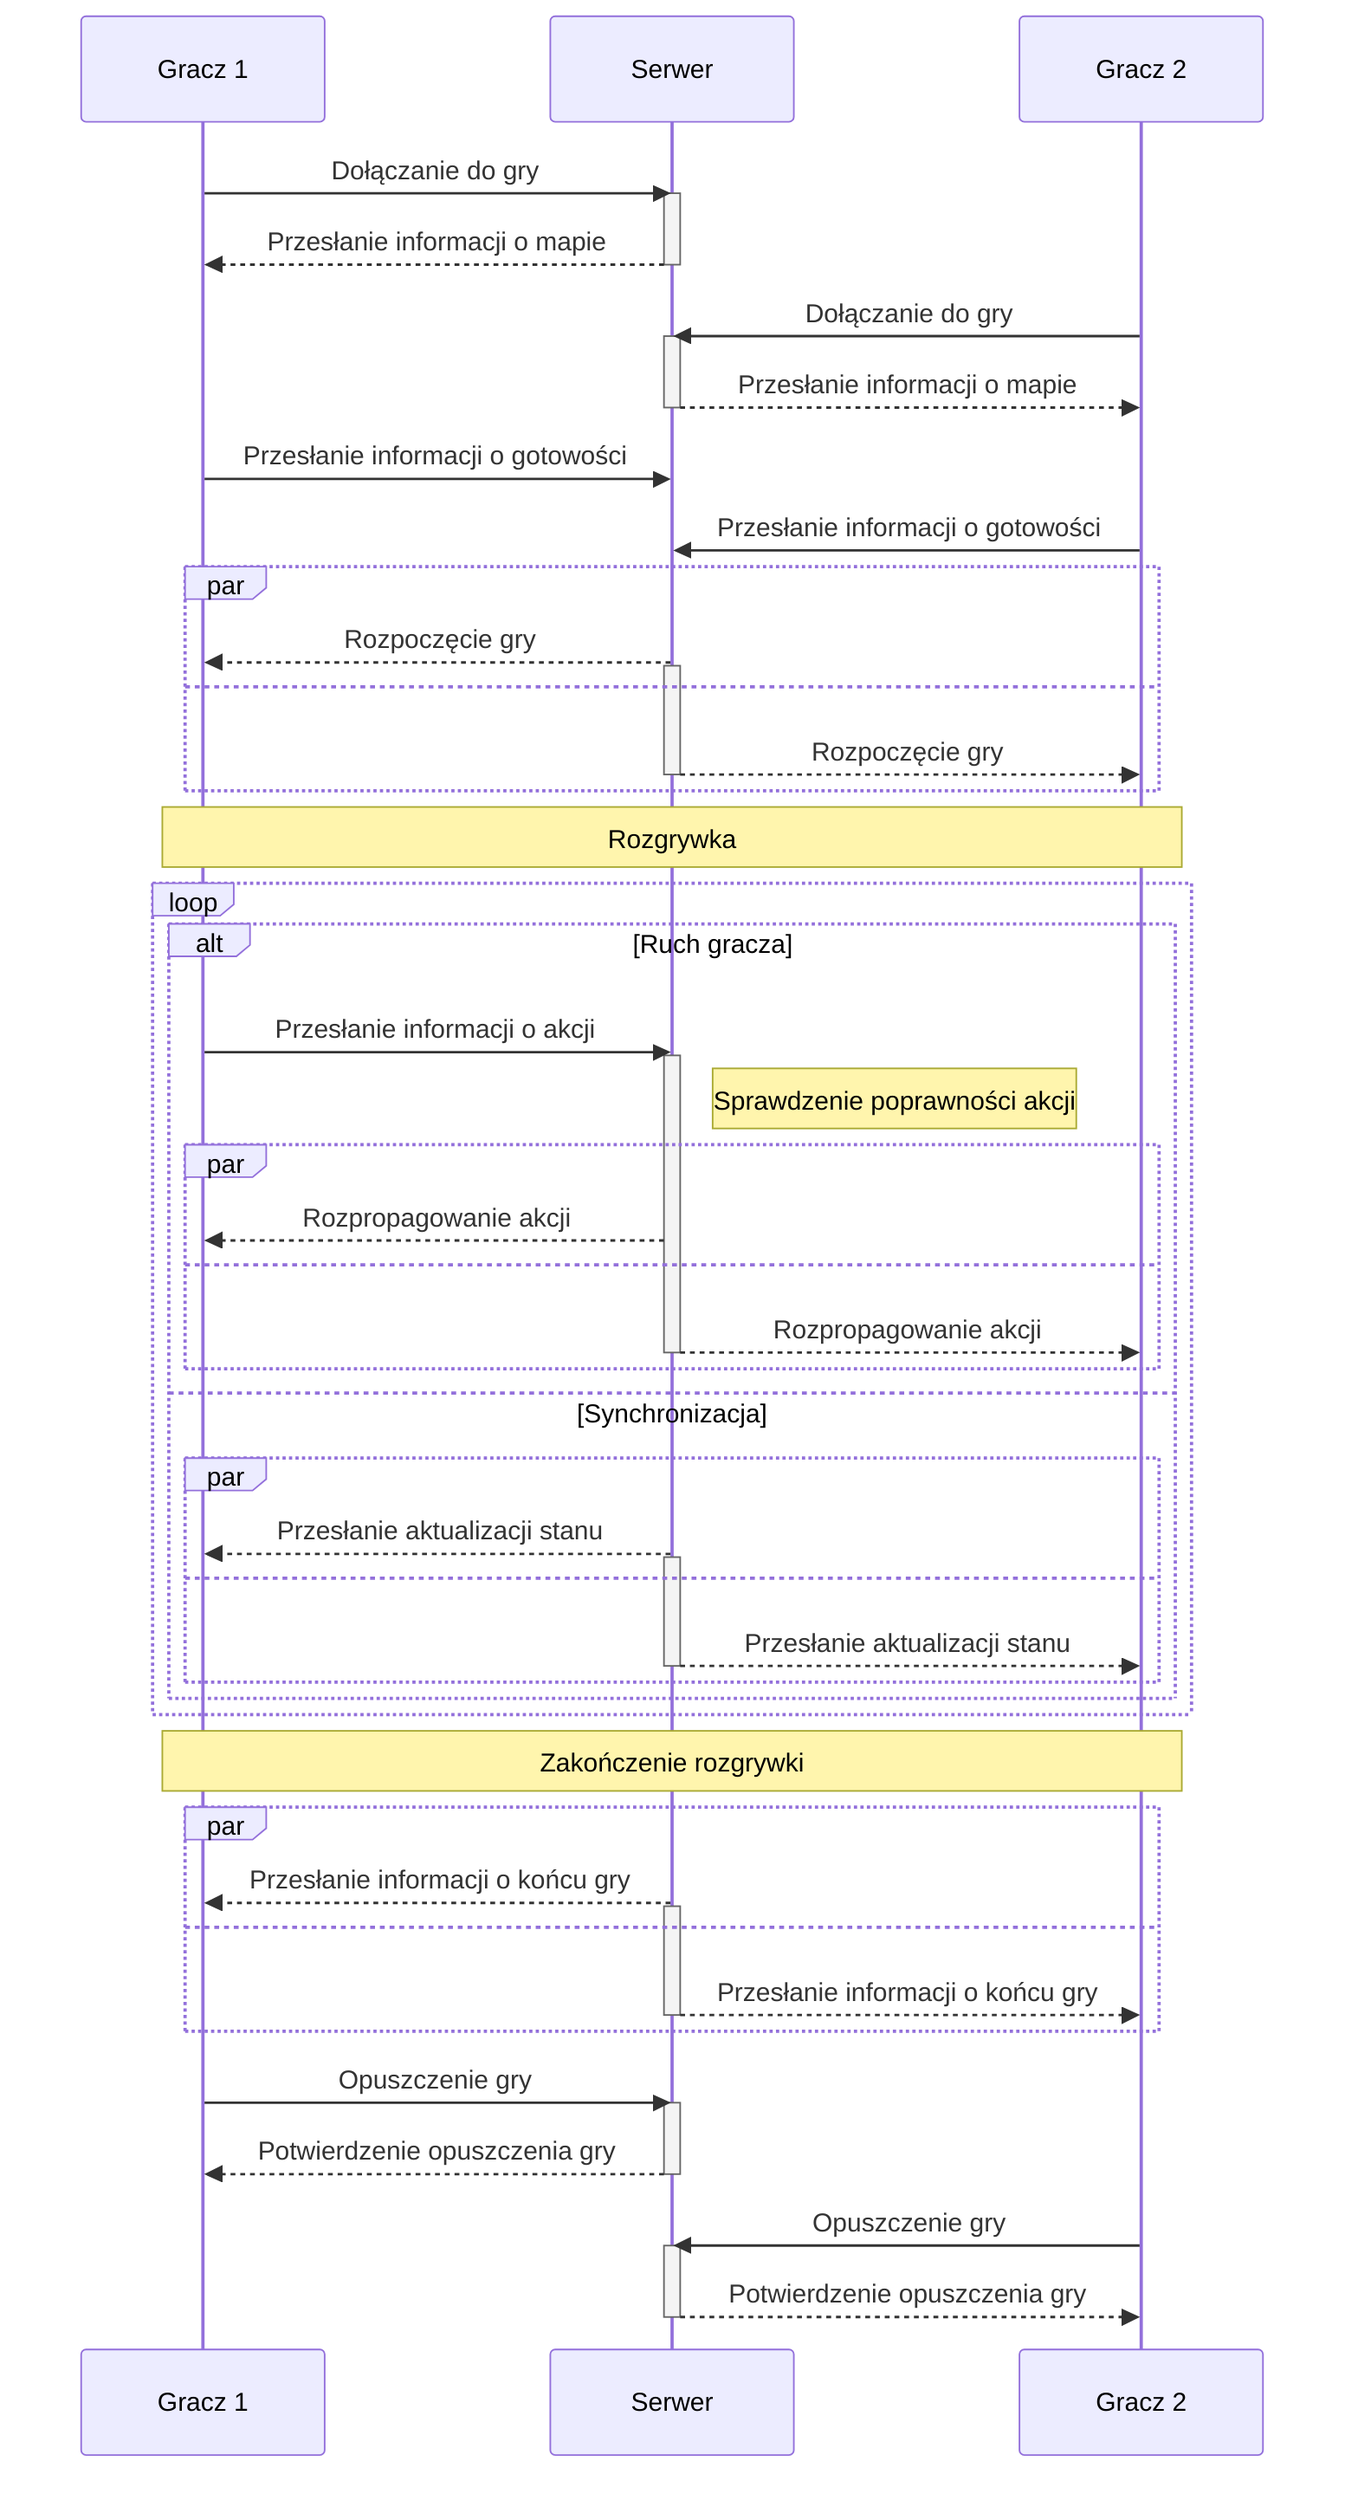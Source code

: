 sequenceDiagram
    participant Gracz 1
    participant Serwer
    participant Gracz 2

    Gracz 1->>Serwer: Dołączanie do gry
    activate Serwer
    Serwer-->>Gracz 1: Przesłanie informacji o mapie
    deactivate Serwer
    Gracz 2->>Serwer: Dołączanie do gry
    activate Serwer
    Serwer-->>Gracz 2: Przesłanie informacji o mapie
    deactivate Serwer

    Gracz 1->>Serwer: Przesłanie informacji o gotowości
    Gracz 2->>Serwer: Przesłanie informacji o gotowości
    par
        Serwer-->>Gracz 1: Rozpoczęcie gry
        activate Serwer
    and
        Serwer-->>Gracz 2: Rozpoczęcie gry
        deactivate Serwer
    end

    Note over Gracz 1, Gracz 2: Rozgrywka

    loop
        alt Ruch gracza
            Gracz 1->>Serwer: Przesłanie informacji o akcji
            activate Serwer
            Note right of Serwer: Sprawdzenie poprawności akcji
            par
                Serwer-->>Gracz 1: Rozpropagowanie akcji
            and
                Serwer-->>Gracz 2: Rozpropagowanie akcji
                deactivate Serwer
            end
        else Synchronizacja
            par
                Serwer-->>Gracz 1: Przesłanie aktualizacji stanu
                activate Serwer
            and
                Serwer-->>Gracz 2: Przesłanie aktualizacji stanu
                deactivate Serwer
            end
        end
    end

    Note over Gracz 1, Gracz 2: Zakończenie rozgrywki

    par
        Serwer-->>Gracz 1: Przesłanie informacji o końcu gry
        activate Serwer
    and
        Serwer-->>Gracz 2: Przesłanie informacji o końcu gry
        deactivate Serwer
    end

    Gracz 1->>Serwer: Opuszczenie gry
    activate Serwer
    Serwer-->>Gracz 1: Potwierdzenie opuszczenia gry
    deactivate Serwer
    
    Gracz 2->>Serwer: Opuszczenie gry
    activate Serwer
    Serwer-->>Gracz 2: Potwierdzenie opuszczenia gry
    deactivate Serwer